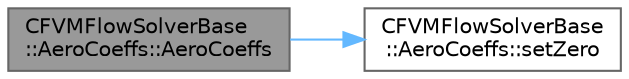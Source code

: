 digraph "CFVMFlowSolverBase::AeroCoeffs::AeroCoeffs"
{
 // LATEX_PDF_SIZE
  bgcolor="transparent";
  edge [fontname=Helvetica,fontsize=10,labelfontname=Helvetica,labelfontsize=10];
  node [fontname=Helvetica,fontsize=10,shape=box,height=0.2,width=0.4];
  rankdir="LR";
  Node1 [id="Node000001",label="CFVMFlowSolverBase\l::AeroCoeffs::AeroCoeffs",height=0.2,width=0.4,color="gray40", fillcolor="grey60", style="filled", fontcolor="black",tooltip=" "];
  Node1 -> Node2 [id="edge1_Node000001_Node000002",color="steelblue1",style="solid",tooltip=" "];
  Node2 [id="Node000002",label="CFVMFlowSolverBase\l::AeroCoeffs::setZero",height=0.2,width=0.4,color="grey40", fillcolor="white", style="filled",URL="$structCFVMFlowSolverBase_1_1AeroCoeffs.html#ac6698290103395319792e4506c75abe5",tooltip=" "];
}

